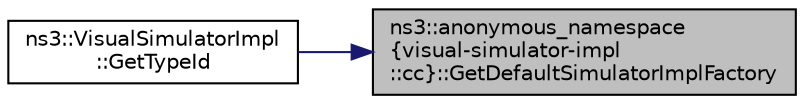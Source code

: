 digraph "ns3::anonymous_namespace{visual-simulator-impl::cc}::GetDefaultSimulatorImplFactory"
{
 // LATEX_PDF_SIZE
  edge [fontname="Helvetica",fontsize="10",labelfontname="Helvetica",labelfontsize="10"];
  node [fontname="Helvetica",fontsize="10",shape=record];
  rankdir="RL";
  Node1 [label="ns3::anonymous_namespace\l\{visual-simulator-impl\l::cc\}::GetDefaultSimulatorImplFactory",height=0.2,width=0.4,color="black", fillcolor="grey75", style="filled", fontcolor="black",tooltip="Get an object factory configured to the default simulator implementation."];
  Node1 -> Node2 [dir="back",color="midnightblue",fontsize="10",style="solid",fontname="Helvetica"];
  Node2 [label="ns3::VisualSimulatorImpl\l::GetTypeId",height=0.2,width=0.4,color="black", fillcolor="white", style="filled",URL="$classns3_1_1_visual_simulator_impl.html#a224e17ca3af56d55526ad1f44efcce98",tooltip="Get the type ID."];
}
